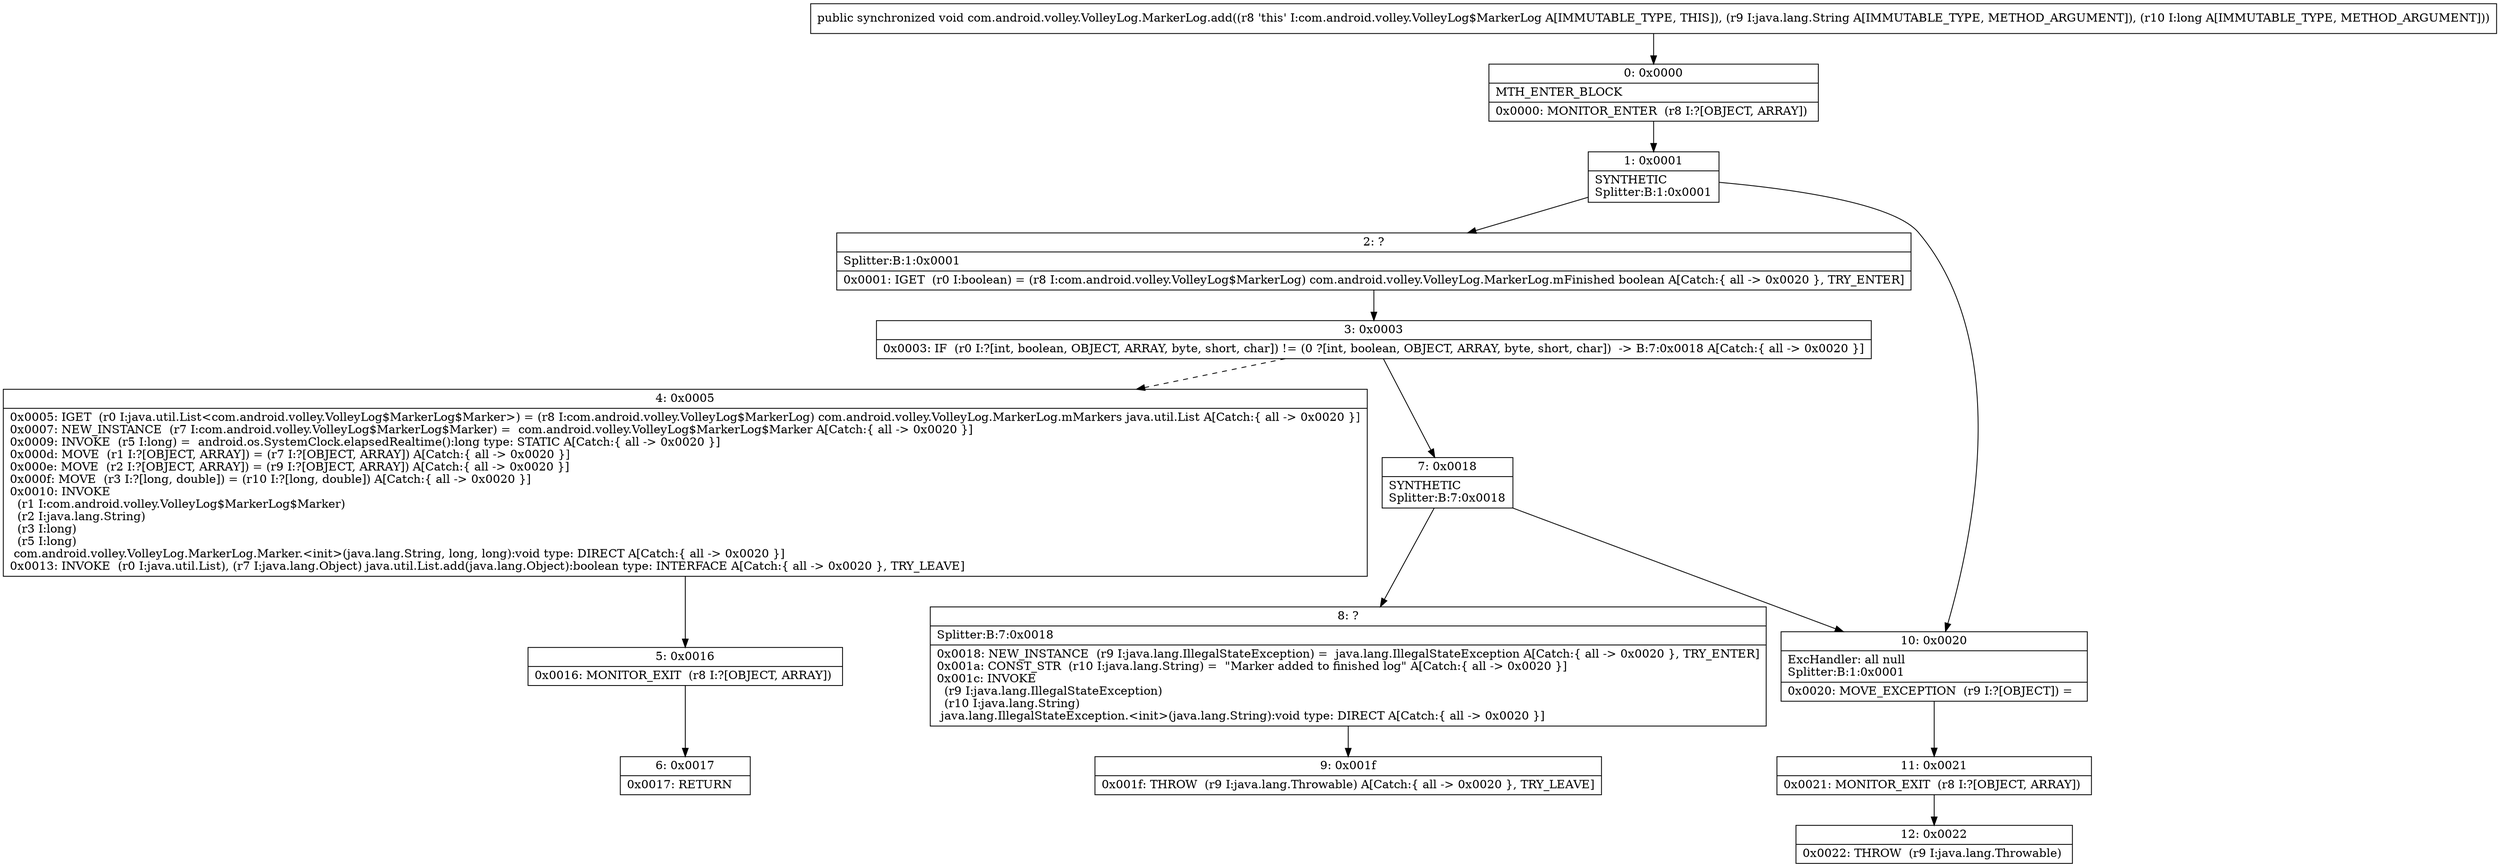 digraph "CFG forcom.android.volley.VolleyLog.MarkerLog.add(Ljava\/lang\/String;J)V" {
Node_0 [shape=record,label="{0\:\ 0x0000|MTH_ENTER_BLOCK\l|0x0000: MONITOR_ENTER  (r8 I:?[OBJECT, ARRAY]) \l}"];
Node_1 [shape=record,label="{1\:\ 0x0001|SYNTHETIC\lSplitter:B:1:0x0001\l}"];
Node_2 [shape=record,label="{2\:\ ?|Splitter:B:1:0x0001\l|0x0001: IGET  (r0 I:boolean) = (r8 I:com.android.volley.VolleyLog$MarkerLog) com.android.volley.VolleyLog.MarkerLog.mFinished boolean A[Catch:\{ all \-\> 0x0020 \}, TRY_ENTER]\l}"];
Node_3 [shape=record,label="{3\:\ 0x0003|0x0003: IF  (r0 I:?[int, boolean, OBJECT, ARRAY, byte, short, char]) != (0 ?[int, boolean, OBJECT, ARRAY, byte, short, char])  \-\> B:7:0x0018 A[Catch:\{ all \-\> 0x0020 \}]\l}"];
Node_4 [shape=record,label="{4\:\ 0x0005|0x0005: IGET  (r0 I:java.util.List\<com.android.volley.VolleyLog$MarkerLog$Marker\>) = (r8 I:com.android.volley.VolleyLog$MarkerLog) com.android.volley.VolleyLog.MarkerLog.mMarkers java.util.List A[Catch:\{ all \-\> 0x0020 \}]\l0x0007: NEW_INSTANCE  (r7 I:com.android.volley.VolleyLog$MarkerLog$Marker) =  com.android.volley.VolleyLog$MarkerLog$Marker A[Catch:\{ all \-\> 0x0020 \}]\l0x0009: INVOKE  (r5 I:long) =  android.os.SystemClock.elapsedRealtime():long type: STATIC A[Catch:\{ all \-\> 0x0020 \}]\l0x000d: MOVE  (r1 I:?[OBJECT, ARRAY]) = (r7 I:?[OBJECT, ARRAY]) A[Catch:\{ all \-\> 0x0020 \}]\l0x000e: MOVE  (r2 I:?[OBJECT, ARRAY]) = (r9 I:?[OBJECT, ARRAY]) A[Catch:\{ all \-\> 0x0020 \}]\l0x000f: MOVE  (r3 I:?[long, double]) = (r10 I:?[long, double]) A[Catch:\{ all \-\> 0x0020 \}]\l0x0010: INVOKE  \l  (r1 I:com.android.volley.VolleyLog$MarkerLog$Marker)\l  (r2 I:java.lang.String)\l  (r3 I:long)\l  (r5 I:long)\l com.android.volley.VolleyLog.MarkerLog.Marker.\<init\>(java.lang.String, long, long):void type: DIRECT A[Catch:\{ all \-\> 0x0020 \}]\l0x0013: INVOKE  (r0 I:java.util.List), (r7 I:java.lang.Object) java.util.List.add(java.lang.Object):boolean type: INTERFACE A[Catch:\{ all \-\> 0x0020 \}, TRY_LEAVE]\l}"];
Node_5 [shape=record,label="{5\:\ 0x0016|0x0016: MONITOR_EXIT  (r8 I:?[OBJECT, ARRAY]) \l}"];
Node_6 [shape=record,label="{6\:\ 0x0017|0x0017: RETURN   \l}"];
Node_7 [shape=record,label="{7\:\ 0x0018|SYNTHETIC\lSplitter:B:7:0x0018\l}"];
Node_8 [shape=record,label="{8\:\ ?|Splitter:B:7:0x0018\l|0x0018: NEW_INSTANCE  (r9 I:java.lang.IllegalStateException) =  java.lang.IllegalStateException A[Catch:\{ all \-\> 0x0020 \}, TRY_ENTER]\l0x001a: CONST_STR  (r10 I:java.lang.String) =  \"Marker added to finished log\" A[Catch:\{ all \-\> 0x0020 \}]\l0x001c: INVOKE  \l  (r9 I:java.lang.IllegalStateException)\l  (r10 I:java.lang.String)\l java.lang.IllegalStateException.\<init\>(java.lang.String):void type: DIRECT A[Catch:\{ all \-\> 0x0020 \}]\l}"];
Node_9 [shape=record,label="{9\:\ 0x001f|0x001f: THROW  (r9 I:java.lang.Throwable) A[Catch:\{ all \-\> 0x0020 \}, TRY_LEAVE]\l}"];
Node_10 [shape=record,label="{10\:\ 0x0020|ExcHandler: all null\lSplitter:B:1:0x0001\l|0x0020: MOVE_EXCEPTION  (r9 I:?[OBJECT]) =  \l}"];
Node_11 [shape=record,label="{11\:\ 0x0021|0x0021: MONITOR_EXIT  (r8 I:?[OBJECT, ARRAY]) \l}"];
Node_12 [shape=record,label="{12\:\ 0x0022|0x0022: THROW  (r9 I:java.lang.Throwable) \l}"];
MethodNode[shape=record,label="{public synchronized void com.android.volley.VolleyLog.MarkerLog.add((r8 'this' I:com.android.volley.VolleyLog$MarkerLog A[IMMUTABLE_TYPE, THIS]), (r9 I:java.lang.String A[IMMUTABLE_TYPE, METHOD_ARGUMENT]), (r10 I:long A[IMMUTABLE_TYPE, METHOD_ARGUMENT])) }"];
MethodNode -> Node_0;
Node_0 -> Node_1;
Node_1 -> Node_2;
Node_1 -> Node_10;
Node_2 -> Node_3;
Node_3 -> Node_4[style=dashed];
Node_3 -> Node_7;
Node_4 -> Node_5;
Node_5 -> Node_6;
Node_7 -> Node_8;
Node_7 -> Node_10;
Node_8 -> Node_9;
Node_10 -> Node_11;
Node_11 -> Node_12;
}

